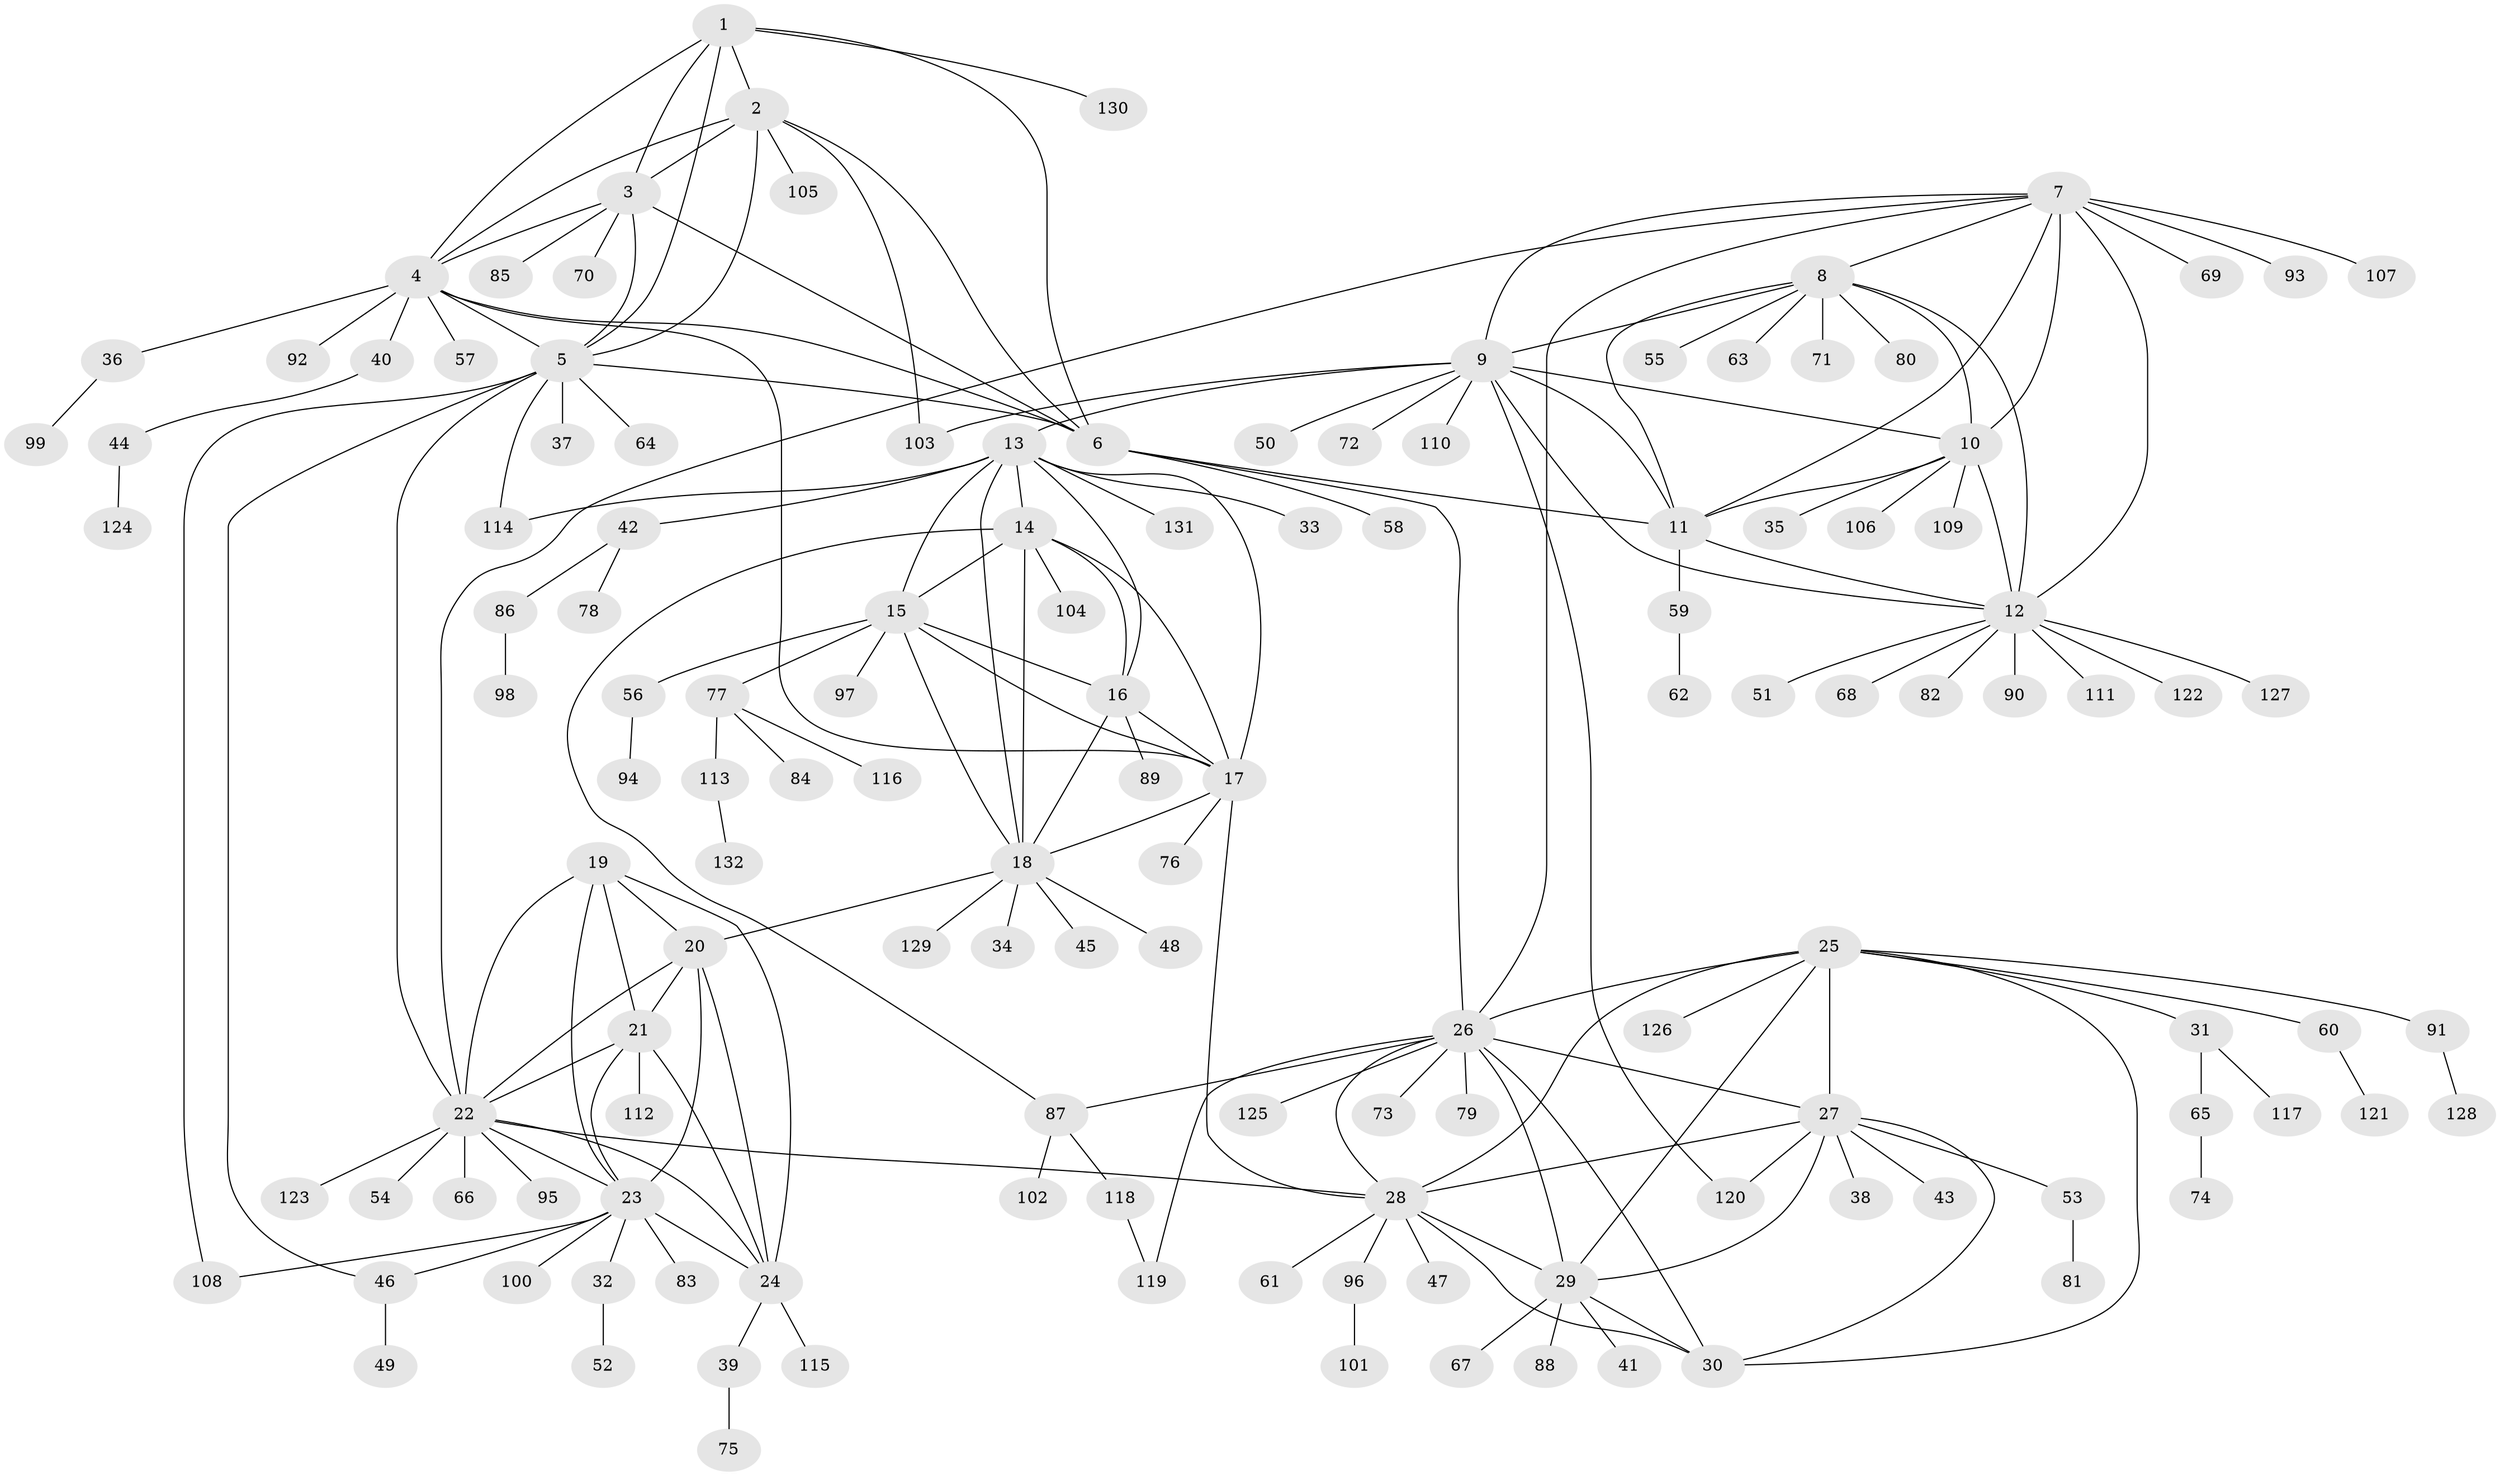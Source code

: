 // coarse degree distribution, {3: 0.030303030303030304, 4: 0.030303030303030304, 10: 0.04040404040404041, 12: 0.010101010101010102, 16: 0.010101010101010102, 7: 0.020202020202020204, 9: 0.04040404040404041, 6: 0.04040404040404041, 5: 0.010101010101010102, 8: 0.020202020202020204, 13: 0.010101010101010102, 2: 0.08080808080808081, 1: 0.6565656565656566}
// Generated by graph-tools (version 1.1) at 2025/24/03/03/25 07:24:11]
// undirected, 132 vertices, 194 edges
graph export_dot {
graph [start="1"]
  node [color=gray90,style=filled];
  1;
  2;
  3;
  4;
  5;
  6;
  7;
  8;
  9;
  10;
  11;
  12;
  13;
  14;
  15;
  16;
  17;
  18;
  19;
  20;
  21;
  22;
  23;
  24;
  25;
  26;
  27;
  28;
  29;
  30;
  31;
  32;
  33;
  34;
  35;
  36;
  37;
  38;
  39;
  40;
  41;
  42;
  43;
  44;
  45;
  46;
  47;
  48;
  49;
  50;
  51;
  52;
  53;
  54;
  55;
  56;
  57;
  58;
  59;
  60;
  61;
  62;
  63;
  64;
  65;
  66;
  67;
  68;
  69;
  70;
  71;
  72;
  73;
  74;
  75;
  76;
  77;
  78;
  79;
  80;
  81;
  82;
  83;
  84;
  85;
  86;
  87;
  88;
  89;
  90;
  91;
  92;
  93;
  94;
  95;
  96;
  97;
  98;
  99;
  100;
  101;
  102;
  103;
  104;
  105;
  106;
  107;
  108;
  109;
  110;
  111;
  112;
  113;
  114;
  115;
  116;
  117;
  118;
  119;
  120;
  121;
  122;
  123;
  124;
  125;
  126;
  127;
  128;
  129;
  130;
  131;
  132;
  1 -- 2;
  1 -- 3;
  1 -- 4;
  1 -- 5;
  1 -- 6;
  1 -- 130;
  2 -- 3;
  2 -- 4;
  2 -- 5;
  2 -- 6;
  2 -- 103;
  2 -- 105;
  3 -- 4;
  3 -- 5;
  3 -- 6;
  3 -- 70;
  3 -- 85;
  4 -- 5;
  4 -- 6;
  4 -- 17;
  4 -- 36;
  4 -- 40;
  4 -- 57;
  4 -- 92;
  5 -- 6;
  5 -- 22;
  5 -- 37;
  5 -- 46;
  5 -- 64;
  5 -- 108;
  5 -- 114;
  6 -- 11;
  6 -- 26;
  6 -- 58;
  7 -- 8;
  7 -- 9;
  7 -- 10;
  7 -- 11;
  7 -- 12;
  7 -- 22;
  7 -- 26;
  7 -- 69;
  7 -- 93;
  7 -- 107;
  8 -- 9;
  8 -- 10;
  8 -- 11;
  8 -- 12;
  8 -- 55;
  8 -- 63;
  8 -- 71;
  8 -- 80;
  9 -- 10;
  9 -- 11;
  9 -- 12;
  9 -- 13;
  9 -- 50;
  9 -- 72;
  9 -- 103;
  9 -- 110;
  9 -- 120;
  10 -- 11;
  10 -- 12;
  10 -- 35;
  10 -- 106;
  10 -- 109;
  11 -- 12;
  11 -- 59;
  12 -- 51;
  12 -- 68;
  12 -- 82;
  12 -- 90;
  12 -- 111;
  12 -- 122;
  12 -- 127;
  13 -- 14;
  13 -- 15;
  13 -- 16;
  13 -- 17;
  13 -- 18;
  13 -- 33;
  13 -- 42;
  13 -- 114;
  13 -- 131;
  14 -- 15;
  14 -- 16;
  14 -- 17;
  14 -- 18;
  14 -- 87;
  14 -- 104;
  15 -- 16;
  15 -- 17;
  15 -- 18;
  15 -- 56;
  15 -- 77;
  15 -- 97;
  16 -- 17;
  16 -- 18;
  16 -- 89;
  17 -- 18;
  17 -- 28;
  17 -- 76;
  18 -- 20;
  18 -- 34;
  18 -- 45;
  18 -- 48;
  18 -- 129;
  19 -- 20;
  19 -- 21;
  19 -- 22;
  19 -- 23;
  19 -- 24;
  20 -- 21;
  20 -- 22;
  20 -- 23;
  20 -- 24;
  21 -- 22;
  21 -- 23;
  21 -- 24;
  21 -- 112;
  22 -- 23;
  22 -- 24;
  22 -- 28;
  22 -- 54;
  22 -- 66;
  22 -- 95;
  22 -- 123;
  23 -- 24;
  23 -- 32;
  23 -- 46;
  23 -- 83;
  23 -- 100;
  23 -- 108;
  24 -- 39;
  24 -- 115;
  25 -- 26;
  25 -- 27;
  25 -- 28;
  25 -- 29;
  25 -- 30;
  25 -- 31;
  25 -- 60;
  25 -- 91;
  25 -- 126;
  26 -- 27;
  26 -- 28;
  26 -- 29;
  26 -- 30;
  26 -- 73;
  26 -- 79;
  26 -- 87;
  26 -- 119;
  26 -- 125;
  27 -- 28;
  27 -- 29;
  27 -- 30;
  27 -- 38;
  27 -- 43;
  27 -- 53;
  27 -- 120;
  28 -- 29;
  28 -- 30;
  28 -- 47;
  28 -- 61;
  28 -- 96;
  29 -- 30;
  29 -- 41;
  29 -- 67;
  29 -- 88;
  31 -- 65;
  31 -- 117;
  32 -- 52;
  36 -- 99;
  39 -- 75;
  40 -- 44;
  42 -- 78;
  42 -- 86;
  44 -- 124;
  46 -- 49;
  53 -- 81;
  56 -- 94;
  59 -- 62;
  60 -- 121;
  65 -- 74;
  77 -- 84;
  77 -- 113;
  77 -- 116;
  86 -- 98;
  87 -- 102;
  87 -- 118;
  91 -- 128;
  96 -- 101;
  113 -- 132;
  118 -- 119;
}
